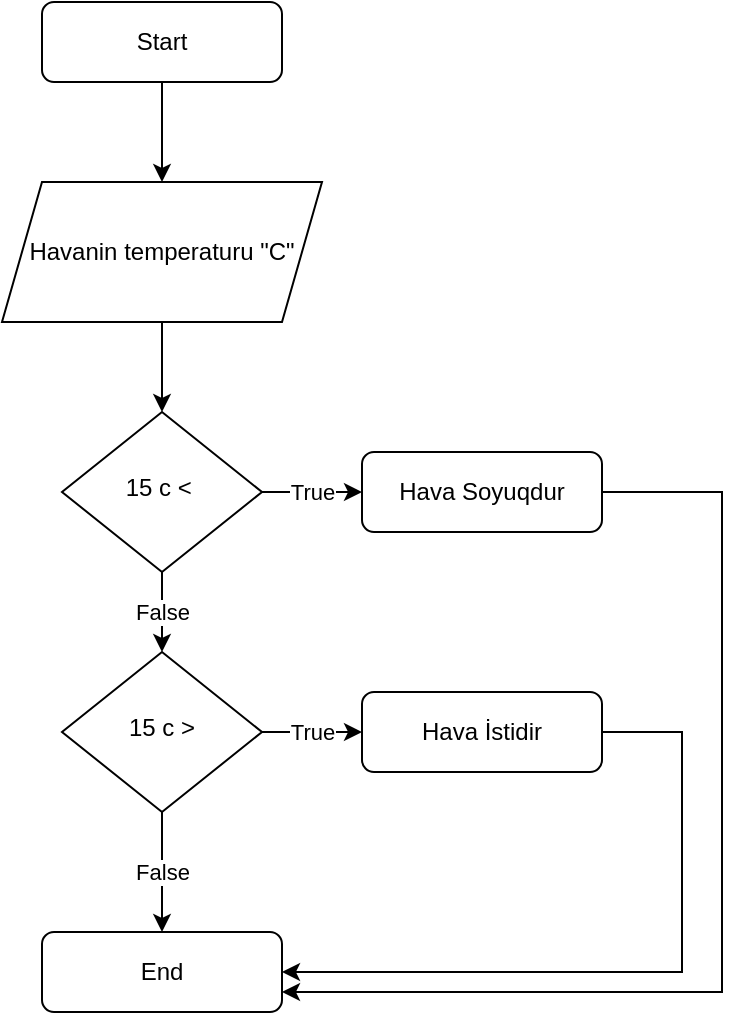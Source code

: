 <mxfile version="20.8.20" type="github">
  <diagram id="C5RBs43oDa-KdzZeNtuy" name="Page-1">
    <mxGraphModel dx="743" dy="430" grid="1" gridSize="10" guides="1" tooltips="1" connect="1" arrows="1" fold="1" page="1" pageScale="1" pageWidth="827" pageHeight="1169" math="0" shadow="0">
      <root>
        <mxCell id="WIyWlLk6GJQsqaUBKTNV-0" />
        <mxCell id="WIyWlLk6GJQsqaUBKTNV-1" parent="WIyWlLk6GJQsqaUBKTNV-0" />
        <mxCell id="5_atTr11dlQsQdnFhr1c-16" value="" style="edgeStyle=orthogonalEdgeStyle;rounded=0;orthogonalLoop=1;jettySize=auto;html=1;" edge="1" parent="WIyWlLk6GJQsqaUBKTNV-1" source="WIyWlLk6GJQsqaUBKTNV-3" target="5_atTr11dlQsQdnFhr1c-13">
          <mxGeometry relative="1" as="geometry" />
        </mxCell>
        <mxCell id="WIyWlLk6GJQsqaUBKTNV-3" value="Start" style="rounded=1;whiteSpace=wrap;html=1;fontSize=12;glass=0;strokeWidth=1;shadow=0;" parent="WIyWlLk6GJQsqaUBKTNV-1" vertex="1">
          <mxGeometry x="180" y="80" width="120" height="40" as="geometry" />
        </mxCell>
        <mxCell id="5_atTr11dlQsQdnFhr1c-4" value="False&lt;br&gt;" style="edgeStyle=orthogonalEdgeStyle;rounded=0;orthogonalLoop=1;jettySize=auto;html=1;" edge="1" parent="WIyWlLk6GJQsqaUBKTNV-1" source="5_atTr11dlQsQdnFhr1c-5" target="5_atTr11dlQsQdnFhr1c-10">
          <mxGeometry relative="1" as="geometry" />
        </mxCell>
        <mxCell id="5_atTr11dlQsQdnFhr1c-17" value="True&lt;br&gt;" style="edgeStyle=orthogonalEdgeStyle;rounded=0;orthogonalLoop=1;jettySize=auto;html=1;" edge="1" parent="WIyWlLk6GJQsqaUBKTNV-1" source="5_atTr11dlQsQdnFhr1c-5" target="5_atTr11dlQsQdnFhr1c-7">
          <mxGeometry relative="1" as="geometry" />
        </mxCell>
        <mxCell id="5_atTr11dlQsQdnFhr1c-5" value="15 c &amp;lt;&amp;nbsp;" style="rhombus;whiteSpace=wrap;html=1;shadow=0;fontFamily=Helvetica;fontSize=12;align=center;strokeWidth=1;spacing=6;spacingTop=-4;" vertex="1" parent="WIyWlLk6GJQsqaUBKTNV-1">
          <mxGeometry x="190" y="285" width="100" height="80" as="geometry" />
        </mxCell>
        <mxCell id="5_atTr11dlQsQdnFhr1c-18" style="edgeStyle=orthogonalEdgeStyle;rounded=0;orthogonalLoop=1;jettySize=auto;html=1;entryX=1;entryY=0.75;entryDx=0;entryDy=0;" edge="1" parent="WIyWlLk6GJQsqaUBKTNV-1" source="5_atTr11dlQsQdnFhr1c-7" target="5_atTr11dlQsQdnFhr1c-11">
          <mxGeometry relative="1" as="geometry">
            <Array as="points">
              <mxPoint x="520" y="325" />
              <mxPoint x="520" y="575" />
            </Array>
          </mxGeometry>
        </mxCell>
        <mxCell id="5_atTr11dlQsQdnFhr1c-7" value="Hava Soyuqdur" style="rounded=1;whiteSpace=wrap;html=1;fontSize=12;glass=0;strokeWidth=1;shadow=0;" vertex="1" parent="WIyWlLk6GJQsqaUBKTNV-1">
          <mxGeometry x="340" y="305" width="120" height="40" as="geometry" />
        </mxCell>
        <mxCell id="5_atTr11dlQsQdnFhr1c-8" value="True" style="edgeStyle=orthogonalEdgeStyle;rounded=0;orthogonalLoop=1;jettySize=auto;html=1;" edge="1" parent="WIyWlLk6GJQsqaUBKTNV-1" source="5_atTr11dlQsQdnFhr1c-10" target="5_atTr11dlQsQdnFhr1c-12">
          <mxGeometry relative="1" as="geometry" />
        </mxCell>
        <mxCell id="5_atTr11dlQsQdnFhr1c-9" value="False" style="edgeStyle=orthogonalEdgeStyle;rounded=0;orthogonalLoop=1;jettySize=auto;html=1;" edge="1" parent="WIyWlLk6GJQsqaUBKTNV-1" source="5_atTr11dlQsQdnFhr1c-10" target="5_atTr11dlQsQdnFhr1c-11">
          <mxGeometry relative="1" as="geometry" />
        </mxCell>
        <mxCell id="5_atTr11dlQsQdnFhr1c-10" value="15 c &amp;gt;" style="rhombus;whiteSpace=wrap;html=1;shadow=0;fontFamily=Helvetica;fontSize=12;align=center;strokeWidth=1;spacing=6;spacingTop=-4;" vertex="1" parent="WIyWlLk6GJQsqaUBKTNV-1">
          <mxGeometry x="190" y="405" width="100" height="80" as="geometry" />
        </mxCell>
        <mxCell id="5_atTr11dlQsQdnFhr1c-11" value="End" style="rounded=1;whiteSpace=wrap;html=1;fontSize=12;glass=0;strokeWidth=1;shadow=0;" vertex="1" parent="WIyWlLk6GJQsqaUBKTNV-1">
          <mxGeometry x="180" y="545" width="120" height="40" as="geometry" />
        </mxCell>
        <mxCell id="5_atTr11dlQsQdnFhr1c-19" style="edgeStyle=orthogonalEdgeStyle;rounded=0;orthogonalLoop=1;jettySize=auto;html=1;entryX=1;entryY=0.5;entryDx=0;entryDy=0;" edge="1" parent="WIyWlLk6GJQsqaUBKTNV-1" source="5_atTr11dlQsQdnFhr1c-12" target="5_atTr11dlQsQdnFhr1c-11">
          <mxGeometry relative="1" as="geometry">
            <Array as="points">
              <mxPoint x="500" y="445" />
              <mxPoint x="500" y="565" />
            </Array>
          </mxGeometry>
        </mxCell>
        <mxCell id="5_atTr11dlQsQdnFhr1c-12" value="Hava İstidir" style="rounded=1;whiteSpace=wrap;html=1;fontSize=12;glass=0;strokeWidth=1;shadow=0;" vertex="1" parent="WIyWlLk6GJQsqaUBKTNV-1">
          <mxGeometry x="340" y="425" width="120" height="40" as="geometry" />
        </mxCell>
        <mxCell id="5_atTr11dlQsQdnFhr1c-14" value="" style="edgeStyle=orthogonalEdgeStyle;rounded=0;orthogonalLoop=1;jettySize=auto;html=1;" edge="1" parent="WIyWlLk6GJQsqaUBKTNV-1" source="5_atTr11dlQsQdnFhr1c-13" target="5_atTr11dlQsQdnFhr1c-5">
          <mxGeometry relative="1" as="geometry" />
        </mxCell>
        <mxCell id="5_atTr11dlQsQdnFhr1c-13" value="Havanin temperaturu &quot;C&quot;" style="shape=parallelogram;perimeter=parallelogramPerimeter;whiteSpace=wrap;html=1;fixedSize=1;" vertex="1" parent="WIyWlLk6GJQsqaUBKTNV-1">
          <mxGeometry x="160" y="170" width="160" height="70" as="geometry" />
        </mxCell>
      </root>
    </mxGraphModel>
  </diagram>
</mxfile>
